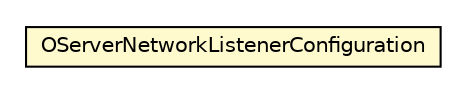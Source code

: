 #!/usr/local/bin/dot
#
# Class diagram 
# Generated by UMLGraph version R5_6-24-gf6e263 (http://www.umlgraph.org/)
#

digraph G {
	edge [fontname="Helvetica",fontsize=10,labelfontname="Helvetica",labelfontsize=10];
	node [fontname="Helvetica",fontsize=10,shape=plaintext];
	nodesep=0.25;
	ranksep=0.5;
	// com.orientechnologies.orient.server.config.OServerNetworkListenerConfiguration
	c6982479 [label=<<table title="com.orientechnologies.orient.server.config.OServerNetworkListenerConfiguration" border="0" cellborder="1" cellspacing="0" cellpadding="2" port="p" bgcolor="lemonChiffon" href="./OServerNetworkListenerConfiguration.html">
		<tr><td><table border="0" cellspacing="0" cellpadding="1">
<tr><td align="center" balign="center"> OServerNetworkListenerConfiguration </td></tr>
		</table></td></tr>
		</table>>, URL="./OServerNetworkListenerConfiguration.html", fontname="Helvetica", fontcolor="black", fontsize=10.0];
}

